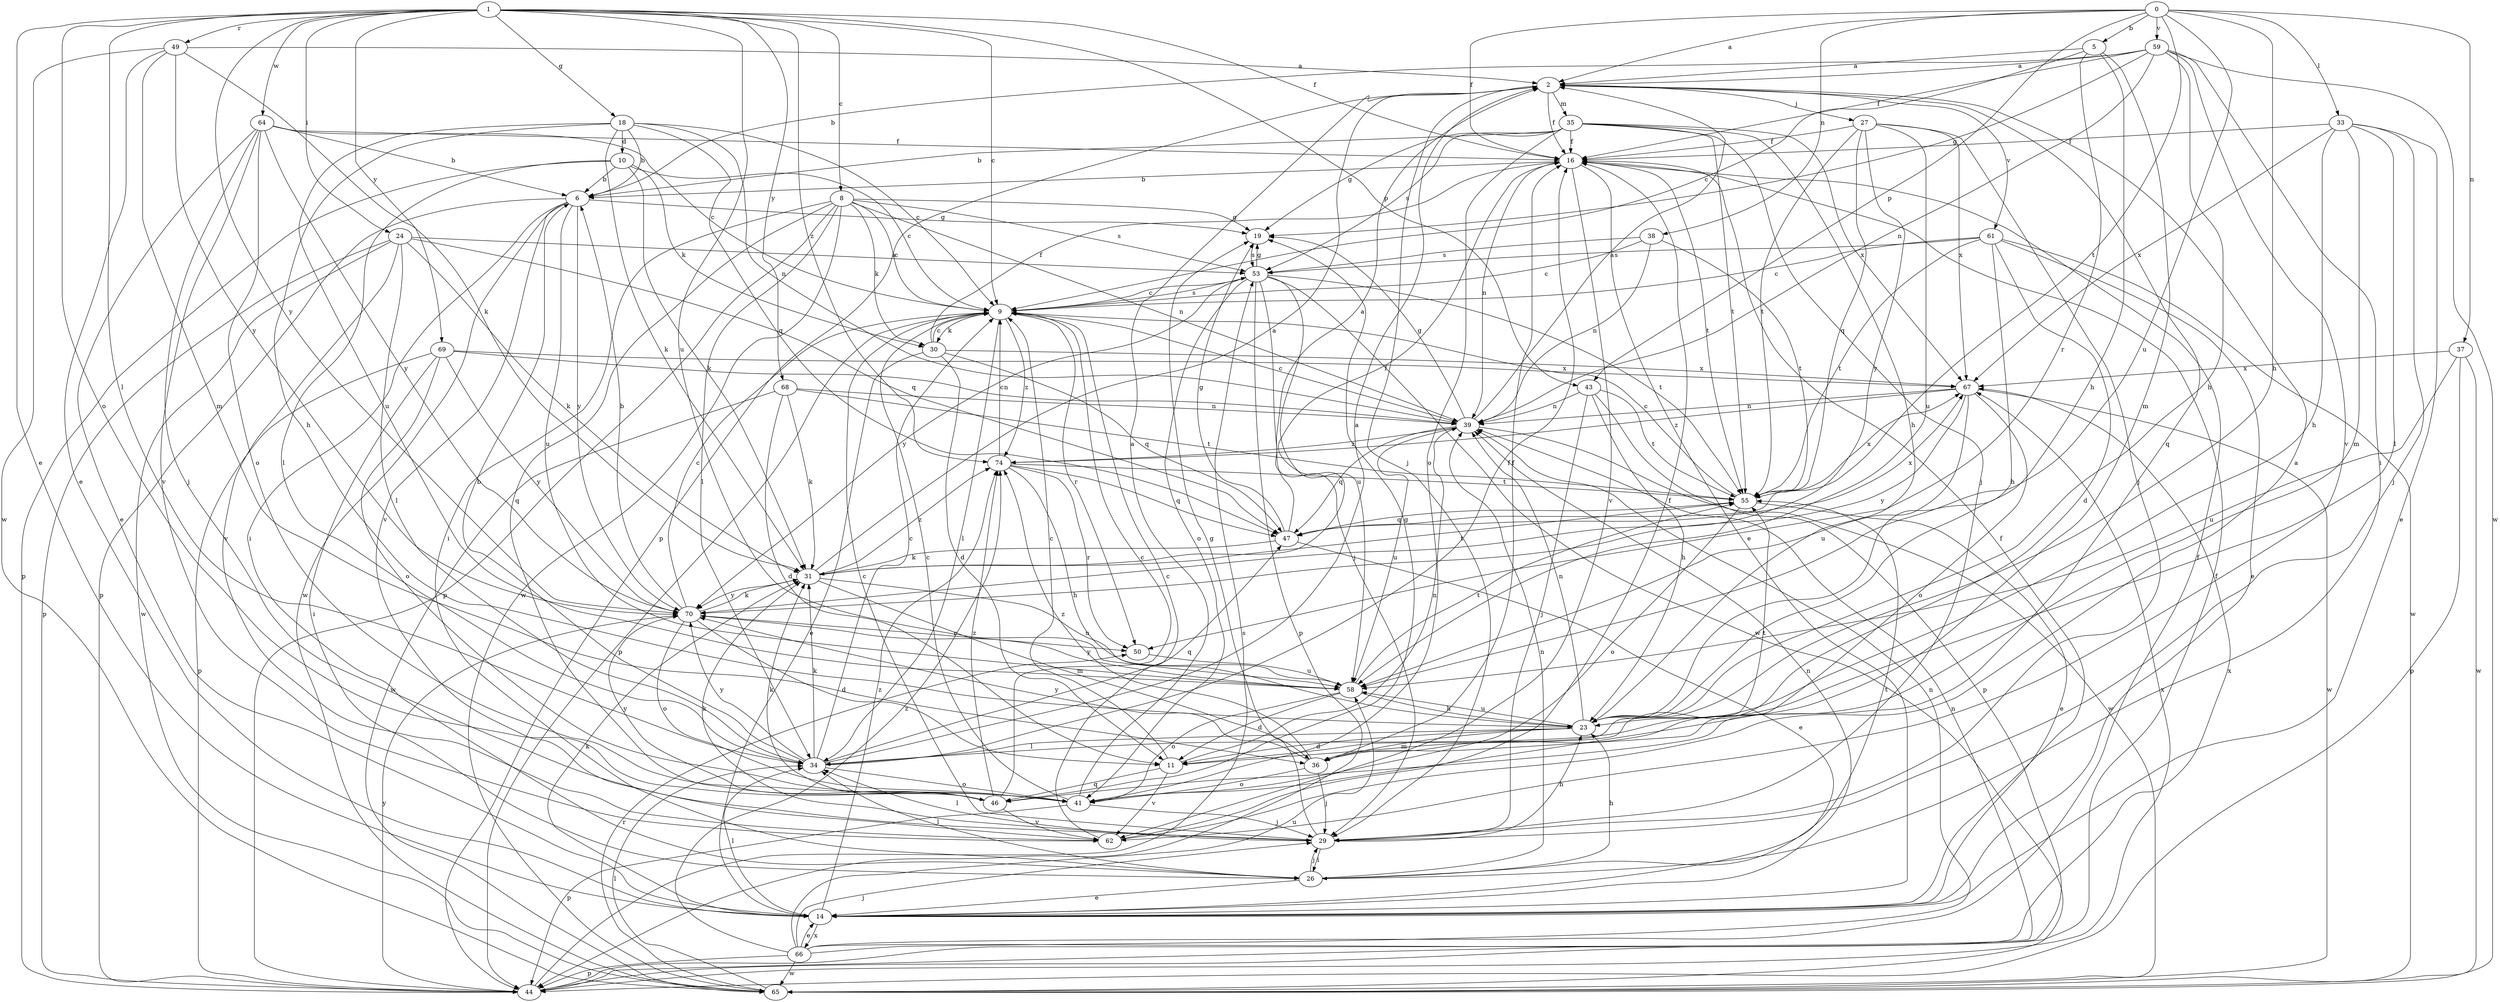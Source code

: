 strict digraph  {
0;
1;
2;
5;
6;
8;
9;
10;
11;
14;
16;
18;
19;
23;
24;
26;
27;
29;
30;
31;
33;
34;
35;
36;
37;
38;
39;
41;
43;
44;
46;
47;
49;
50;
53;
55;
58;
59;
61;
62;
64;
65;
66;
67;
68;
69;
70;
74;
0 -> 2  [label=a];
0 -> 5  [label=b];
0 -> 16  [label=f];
0 -> 23  [label=h];
0 -> 33  [label=l];
0 -> 37  [label=n];
0 -> 38  [label=n];
0 -> 43  [label=p];
0 -> 55  [label=t];
0 -> 58  [label=u];
0 -> 59  [label=v];
1 -> 8  [label=c];
1 -> 9  [label=c];
1 -> 14  [label=e];
1 -> 16  [label=f];
1 -> 18  [label=g];
1 -> 24  [label=i];
1 -> 34  [label=l];
1 -> 41  [label=o];
1 -> 43  [label=p];
1 -> 49  [label=r];
1 -> 58  [label=u];
1 -> 64  [label=w];
1 -> 68  [label=y];
1 -> 69  [label=y];
1 -> 70  [label=y];
1 -> 74  [label=z];
2 -> 16  [label=f];
2 -> 27  [label=j];
2 -> 29  [label=j];
2 -> 35  [label=m];
2 -> 44  [label=p];
2 -> 46  [label=q];
2 -> 61  [label=v];
5 -> 2  [label=a];
5 -> 9  [label=c];
5 -> 23  [label=h];
5 -> 36  [label=m];
5 -> 50  [label=r];
6 -> 19  [label=g];
6 -> 26  [label=i];
6 -> 44  [label=p];
6 -> 58  [label=u];
6 -> 62  [label=v];
6 -> 65  [label=w];
6 -> 70  [label=y];
8 -> 9  [label=c];
8 -> 19  [label=g];
8 -> 26  [label=i];
8 -> 30  [label=k];
8 -> 34  [label=l];
8 -> 39  [label=n];
8 -> 44  [label=p];
8 -> 46  [label=q];
8 -> 53  [label=s];
8 -> 65  [label=w];
9 -> 30  [label=k];
9 -> 34  [label=l];
9 -> 44  [label=p];
9 -> 50  [label=r];
9 -> 53  [label=s];
9 -> 74  [label=z];
10 -> 6  [label=b];
10 -> 9  [label=c];
10 -> 30  [label=k];
10 -> 31  [label=k];
10 -> 34  [label=l];
10 -> 44  [label=p];
11 -> 9  [label=c];
11 -> 39  [label=n];
11 -> 46  [label=q];
11 -> 55  [label=t];
11 -> 62  [label=v];
14 -> 16  [label=f];
14 -> 31  [label=k];
14 -> 34  [label=l];
14 -> 39  [label=n];
14 -> 66  [label=x];
14 -> 74  [label=z];
16 -> 6  [label=b];
16 -> 14  [label=e];
16 -> 39  [label=n];
16 -> 55  [label=t];
16 -> 62  [label=v];
18 -> 6  [label=b];
18 -> 9  [label=c];
18 -> 10  [label=d];
18 -> 23  [label=h];
18 -> 31  [label=k];
18 -> 39  [label=n];
18 -> 47  [label=q];
18 -> 58  [label=u];
19 -> 53  [label=s];
23 -> 11  [label=d];
23 -> 34  [label=l];
23 -> 36  [label=m];
23 -> 39  [label=n];
23 -> 58  [label=u];
24 -> 31  [label=k];
24 -> 34  [label=l];
24 -> 44  [label=p];
24 -> 47  [label=q];
24 -> 53  [label=s];
24 -> 62  [label=v];
24 -> 65  [label=w];
26 -> 14  [label=e];
26 -> 23  [label=h];
26 -> 29  [label=j];
26 -> 34  [label=l];
26 -> 39  [label=n];
26 -> 55  [label=t];
27 -> 16  [label=f];
27 -> 29  [label=j];
27 -> 47  [label=q];
27 -> 55  [label=t];
27 -> 58  [label=u];
27 -> 67  [label=x];
27 -> 70  [label=y];
29 -> 9  [label=c];
29 -> 19  [label=g];
29 -> 23  [label=h];
29 -> 26  [label=i];
29 -> 31  [label=k];
29 -> 34  [label=l];
30 -> 9  [label=c];
30 -> 11  [label=d];
30 -> 14  [label=e];
30 -> 16  [label=f];
30 -> 47  [label=q];
30 -> 67  [label=x];
31 -> 2  [label=a];
31 -> 16  [label=f];
31 -> 36  [label=m];
31 -> 55  [label=t];
31 -> 58  [label=u];
31 -> 70  [label=y];
31 -> 74  [label=z];
33 -> 14  [label=e];
33 -> 16  [label=f];
33 -> 23  [label=h];
33 -> 29  [label=j];
33 -> 34  [label=l];
33 -> 36  [label=m];
33 -> 67  [label=x];
34 -> 2  [label=a];
34 -> 6  [label=b];
34 -> 9  [label=c];
34 -> 16  [label=f];
34 -> 31  [label=k];
34 -> 41  [label=o];
34 -> 47  [label=q];
34 -> 70  [label=y];
35 -> 6  [label=b];
35 -> 16  [label=f];
35 -> 19  [label=g];
35 -> 23  [label=h];
35 -> 29  [label=j];
35 -> 41  [label=o];
35 -> 53  [label=s];
35 -> 55  [label=t];
35 -> 67  [label=x];
36 -> 16  [label=f];
36 -> 29  [label=j];
36 -> 41  [label=o];
36 -> 70  [label=y];
36 -> 74  [label=z];
37 -> 44  [label=p];
37 -> 58  [label=u];
37 -> 65  [label=w];
37 -> 67  [label=x];
38 -> 9  [label=c];
38 -> 39  [label=n];
38 -> 53  [label=s];
38 -> 55  [label=t];
39 -> 2  [label=a];
39 -> 9  [label=c];
39 -> 19  [label=g];
39 -> 47  [label=q];
39 -> 58  [label=u];
39 -> 65  [label=w];
39 -> 74  [label=z];
41 -> 2  [label=a];
41 -> 9  [label=c];
41 -> 29  [label=j];
41 -> 44  [label=p];
43 -> 23  [label=h];
43 -> 29  [label=j];
43 -> 39  [label=n];
43 -> 44  [label=p];
43 -> 55  [label=t];
44 -> 16  [label=f];
44 -> 39  [label=n];
44 -> 53  [label=s];
44 -> 67  [label=x];
44 -> 70  [label=y];
46 -> 9  [label=c];
46 -> 19  [label=g];
46 -> 31  [label=k];
46 -> 62  [label=v];
46 -> 70  [label=y];
46 -> 74  [label=z];
47 -> 2  [label=a];
47 -> 14  [label=e];
47 -> 19  [label=g];
47 -> 31  [label=k];
47 -> 67  [label=x];
49 -> 2  [label=a];
49 -> 14  [label=e];
49 -> 31  [label=k];
49 -> 36  [label=m];
49 -> 65  [label=w];
49 -> 70  [label=y];
50 -> 58  [label=u];
53 -> 9  [label=c];
53 -> 19  [label=g];
53 -> 29  [label=j];
53 -> 41  [label=o];
53 -> 44  [label=p];
53 -> 55  [label=t];
53 -> 58  [label=u];
53 -> 65  [label=w];
53 -> 70  [label=y];
55 -> 9  [label=c];
55 -> 14  [label=e];
55 -> 41  [label=o];
55 -> 47  [label=q];
55 -> 67  [label=x];
58 -> 11  [label=d];
58 -> 23  [label=h];
58 -> 41  [label=o];
58 -> 55  [label=t];
58 -> 70  [label=y];
59 -> 2  [label=a];
59 -> 6  [label=b];
59 -> 16  [label=f];
59 -> 19  [label=g];
59 -> 23  [label=h];
59 -> 26  [label=i];
59 -> 39  [label=n];
59 -> 62  [label=v];
59 -> 65  [label=w];
61 -> 9  [label=c];
61 -> 11  [label=d];
61 -> 14  [label=e];
61 -> 23  [label=h];
61 -> 53  [label=s];
61 -> 55  [label=t];
61 -> 65  [label=w];
62 -> 2  [label=a];
62 -> 9  [label=c];
62 -> 16  [label=f];
64 -> 6  [label=b];
64 -> 9  [label=c];
64 -> 14  [label=e];
64 -> 16  [label=f];
64 -> 29  [label=j];
64 -> 41  [label=o];
64 -> 62  [label=v];
64 -> 70  [label=y];
65 -> 34  [label=l];
65 -> 50  [label=r];
66 -> 14  [label=e];
66 -> 16  [label=f];
66 -> 29  [label=j];
66 -> 39  [label=n];
66 -> 44  [label=p];
66 -> 58  [label=u];
66 -> 65  [label=w];
66 -> 67  [label=x];
66 -> 74  [label=z];
67 -> 39  [label=n];
67 -> 41  [label=o];
67 -> 58  [label=u];
67 -> 65  [label=w];
67 -> 70  [label=y];
67 -> 74  [label=z];
68 -> 11  [label=d];
68 -> 31  [label=k];
68 -> 39  [label=n];
68 -> 55  [label=t];
68 -> 65  [label=w];
69 -> 26  [label=i];
69 -> 39  [label=n];
69 -> 41  [label=o];
69 -> 44  [label=p];
69 -> 67  [label=x];
69 -> 70  [label=y];
70 -> 6  [label=b];
70 -> 9  [label=c];
70 -> 11  [label=d];
70 -> 31  [label=k];
70 -> 41  [label=o];
70 -> 50  [label=r];
74 -> 9  [label=c];
74 -> 23  [label=h];
74 -> 47  [label=q];
74 -> 50  [label=r];
74 -> 55  [label=t];
}
